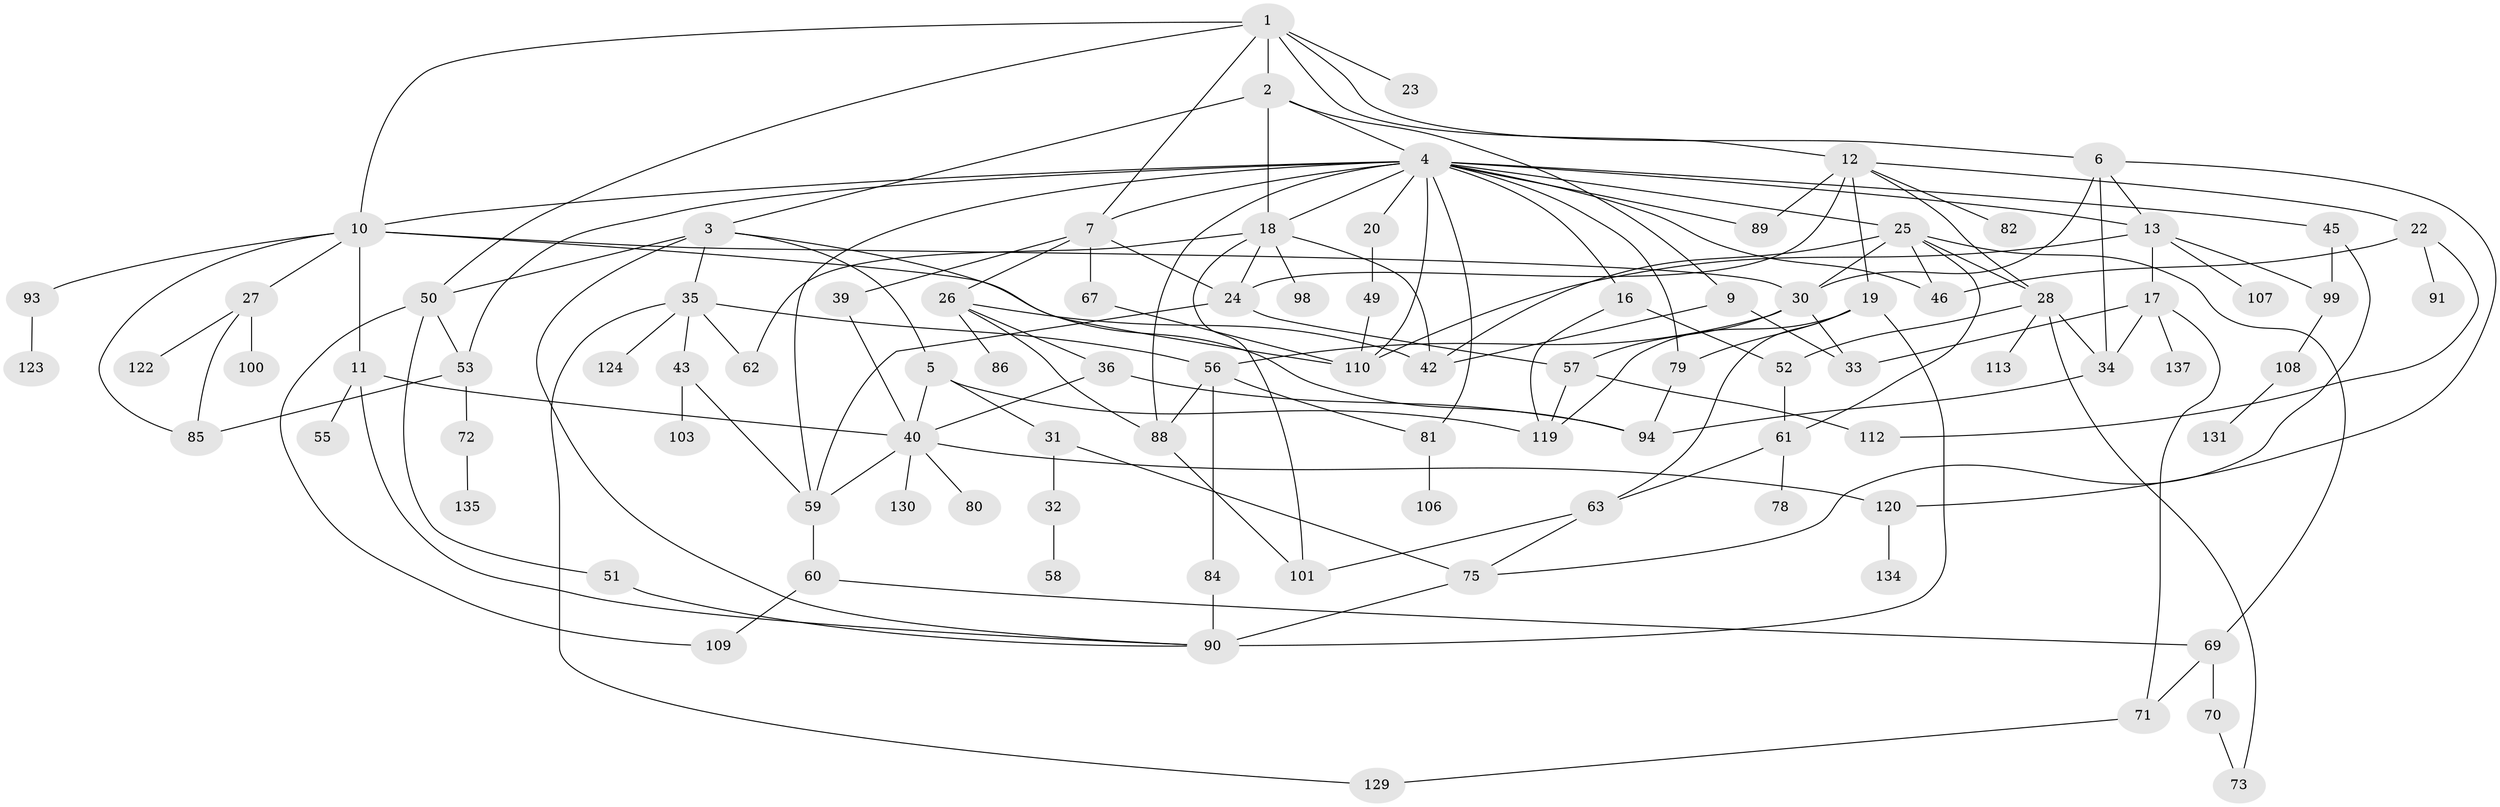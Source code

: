 // original degree distribution, {7: 0.014598540145985401, 5: 0.0948905109489051, 6: 0.058394160583941604, 8: 0.0072992700729927005, 4: 0.15328467153284672, 3: 0.24087591240875914, 2: 0.22627737226277372, 1: 0.20437956204379562}
// Generated by graph-tools (version 1.1) at 2025/16/03/04/25 18:16:57]
// undirected, 95 vertices, 160 edges
graph export_dot {
graph [start="1"]
  node [color=gray90,style=filled];
  1;
  2;
  3;
  4 [super="+125+48+83+15"];
  5 [super="+102"];
  6 [super="+8"];
  7;
  9;
  10 [super="+64+14"];
  11;
  12 [super="+41"];
  13 [super="+116"];
  16;
  17 [super="+126+87"];
  18 [super="+47"];
  19 [super="+66"];
  20;
  22;
  23;
  24 [super="+29"];
  25 [super="+37+44"];
  26;
  27 [super="+65+92+111"];
  28;
  30 [super="+54"];
  31;
  32;
  33;
  34;
  35;
  36;
  39;
  40 [super="+95"];
  42 [super="+74"];
  43 [super="+77"];
  45;
  46 [super="+118"];
  49;
  50;
  51 [super="+128+76"];
  52;
  53 [super="+132"];
  55;
  56 [super="+127"];
  57;
  58;
  59;
  60;
  61;
  62 [super="+117"];
  63 [super="+133"];
  67;
  69;
  70;
  71;
  72;
  73;
  75 [super="+105"];
  78;
  79;
  80;
  81;
  82;
  84;
  85;
  86;
  88 [super="+104"];
  89;
  90 [super="+115+136"];
  91;
  93;
  94 [super="+97"];
  98;
  99;
  100;
  101;
  103;
  106;
  107;
  108;
  109;
  110 [super="+114"];
  112;
  113;
  119;
  120;
  122;
  123;
  124;
  129;
  130;
  131;
  134;
  135;
  137;
  1 -- 2;
  1 -- 6;
  1 -- 7;
  1 -- 10;
  1 -- 12;
  1 -- 23;
  1 -- 50;
  2 -- 3;
  2 -- 4;
  2 -- 9;
  2 -- 18;
  3 -- 5;
  3 -- 35;
  3 -- 50;
  3 -- 90;
  3 -- 94;
  4 -- 7;
  4 -- 79;
  4 -- 18;
  4 -- 13;
  4 -- 89;
  4 -- 53;
  4 -- 110;
  4 -- 10;
  4 -- 45;
  4 -- 46;
  4 -- 16;
  4 -- 81;
  4 -- 20;
  4 -- 88;
  4 -- 25;
  4 -- 59;
  5 -- 31;
  5 -- 119;
  5 -- 40;
  6 -- 13;
  6 -- 120;
  6 -- 34;
  6 -- 30;
  7 -- 26;
  7 -- 39;
  7 -- 67;
  7 -- 24;
  9 -- 33;
  9 -- 42;
  10 -- 11;
  10 -- 85;
  10 -- 93;
  10 -- 110;
  10 -- 27 [weight=2];
  10 -- 30;
  11 -- 55;
  11 -- 40;
  11 -- 90;
  12 -- 19;
  12 -- 22;
  12 -- 24;
  12 -- 28;
  12 -- 89;
  12 -- 82;
  13 -- 17;
  13 -- 107;
  13 -- 99;
  13 -- 110;
  16 -- 52;
  16 -- 119;
  17 -- 34;
  17 -- 71;
  17 -- 137;
  17 -- 33;
  18 -- 62;
  18 -- 42;
  18 -- 98;
  18 -- 101;
  18 -- 24;
  19 -- 79;
  19 -- 90 [weight=2];
  19 -- 119;
  19 -- 63;
  20 -- 49;
  22 -- 91;
  22 -- 112;
  22 -- 46;
  24 -- 57;
  24 -- 59;
  25 -- 46;
  25 -- 61;
  25 -- 69;
  25 -- 28;
  25 -- 42;
  25 -- 30;
  26 -- 36;
  26 -- 42;
  26 -- 86;
  26 -- 88;
  27 -- 100;
  27 -- 122;
  27 -- 85;
  28 -- 113;
  28 -- 52;
  28 -- 34;
  28 -- 73;
  30 -- 33;
  30 -- 56;
  30 -- 57;
  31 -- 32;
  31 -- 75;
  32 -- 58;
  34 -- 94;
  35 -- 43;
  35 -- 124;
  35 -- 129;
  35 -- 62;
  35 -- 56;
  36 -- 94;
  36 -- 40;
  39 -- 40;
  40 -- 80;
  40 -- 120;
  40 -- 130;
  40 -- 59;
  43 -- 59;
  43 -- 103;
  45 -- 75;
  45 -- 99;
  49 -- 110;
  50 -- 51;
  50 -- 109;
  50 -- 53;
  51 -- 90;
  52 -- 61;
  53 -- 72;
  53 -- 85;
  56 -- 84;
  56 -- 81;
  56 -- 88;
  57 -- 119;
  57 -- 112;
  59 -- 60;
  60 -- 69;
  60 -- 109;
  61 -- 63;
  61 -- 78;
  63 -- 101;
  63 -- 75;
  67 -- 110;
  69 -- 70;
  69 -- 71;
  70 -- 73;
  71 -- 129;
  72 -- 135;
  75 -- 90;
  79 -- 94;
  81 -- 106;
  84 -- 90;
  88 -- 101;
  93 -- 123;
  99 -- 108;
  108 -- 131;
  120 -- 134;
}
